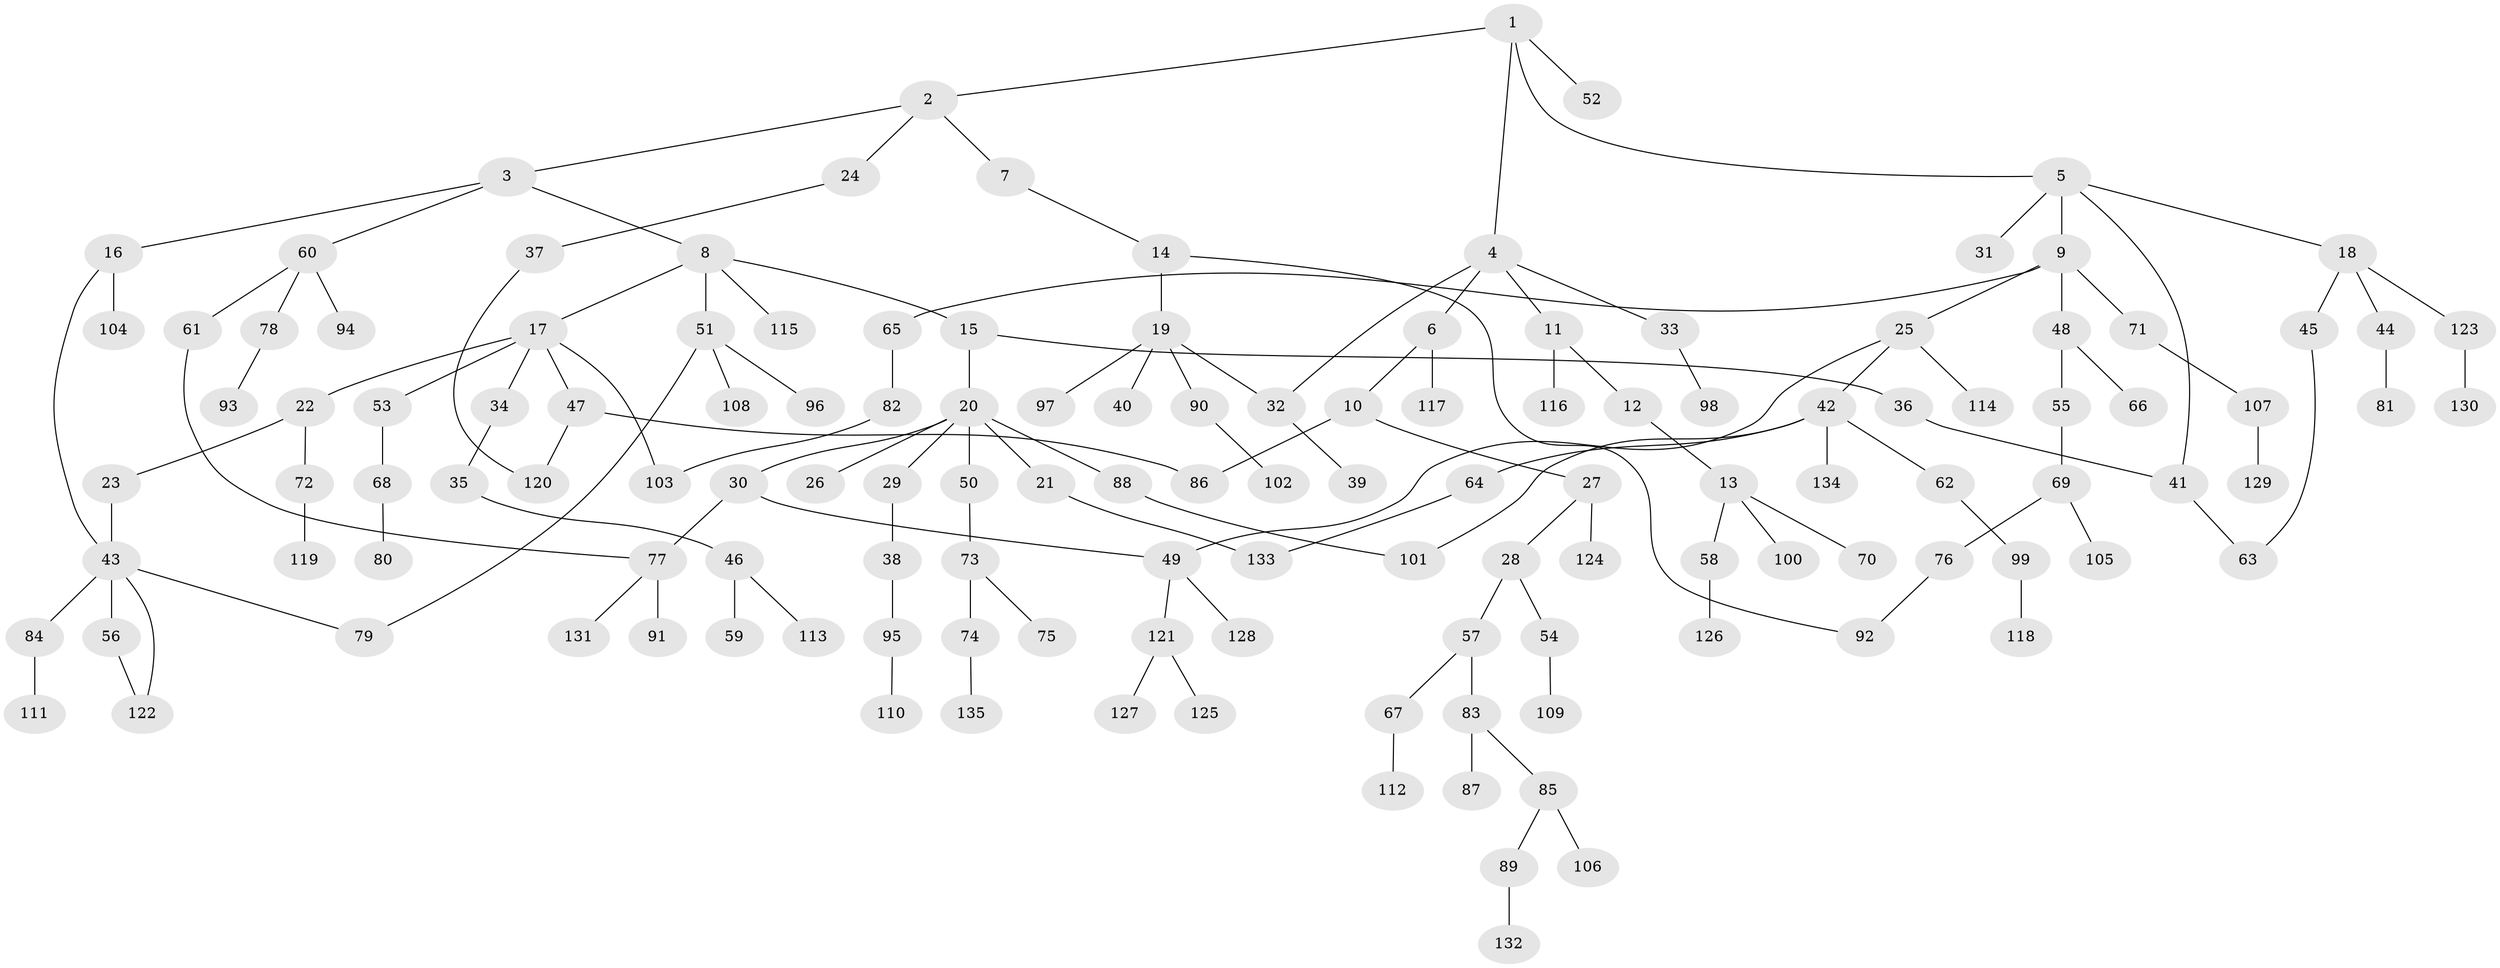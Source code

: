 // coarse degree distribution, {7: 0.03296703296703297, 4: 0.08791208791208792, 6: 0.02197802197802198, 3: 0.13186813186813187, 5: 0.04395604395604396, 2: 0.25274725274725274, 1: 0.42857142857142855}
// Generated by graph-tools (version 1.1) at 2025/23/03/03/25 07:23:34]
// undirected, 135 vertices, 148 edges
graph export_dot {
graph [start="1"]
  node [color=gray90,style=filled];
  1;
  2;
  3;
  4;
  5;
  6;
  7;
  8;
  9;
  10;
  11;
  12;
  13;
  14;
  15;
  16;
  17;
  18;
  19;
  20;
  21;
  22;
  23;
  24;
  25;
  26;
  27;
  28;
  29;
  30;
  31;
  32;
  33;
  34;
  35;
  36;
  37;
  38;
  39;
  40;
  41;
  42;
  43;
  44;
  45;
  46;
  47;
  48;
  49;
  50;
  51;
  52;
  53;
  54;
  55;
  56;
  57;
  58;
  59;
  60;
  61;
  62;
  63;
  64;
  65;
  66;
  67;
  68;
  69;
  70;
  71;
  72;
  73;
  74;
  75;
  76;
  77;
  78;
  79;
  80;
  81;
  82;
  83;
  84;
  85;
  86;
  87;
  88;
  89;
  90;
  91;
  92;
  93;
  94;
  95;
  96;
  97;
  98;
  99;
  100;
  101;
  102;
  103;
  104;
  105;
  106;
  107;
  108;
  109;
  110;
  111;
  112;
  113;
  114;
  115;
  116;
  117;
  118;
  119;
  120;
  121;
  122;
  123;
  124;
  125;
  126;
  127;
  128;
  129;
  130;
  131;
  132;
  133;
  134;
  135;
  1 -- 2;
  1 -- 4;
  1 -- 5;
  1 -- 52;
  2 -- 3;
  2 -- 7;
  2 -- 24;
  3 -- 8;
  3 -- 16;
  3 -- 60;
  4 -- 6;
  4 -- 11;
  4 -- 33;
  4 -- 32;
  5 -- 9;
  5 -- 18;
  5 -- 31;
  5 -- 41;
  6 -- 10;
  6 -- 117;
  7 -- 14;
  8 -- 15;
  8 -- 17;
  8 -- 51;
  8 -- 115;
  9 -- 25;
  9 -- 48;
  9 -- 65;
  9 -- 71;
  10 -- 27;
  10 -- 86;
  11 -- 12;
  11 -- 116;
  12 -- 13;
  13 -- 58;
  13 -- 70;
  13 -- 100;
  14 -- 19;
  14 -- 92;
  15 -- 20;
  15 -- 36;
  16 -- 104;
  16 -- 43;
  17 -- 22;
  17 -- 34;
  17 -- 47;
  17 -- 53;
  17 -- 103;
  18 -- 44;
  18 -- 45;
  18 -- 123;
  19 -- 32;
  19 -- 40;
  19 -- 90;
  19 -- 97;
  20 -- 21;
  20 -- 26;
  20 -- 29;
  20 -- 30;
  20 -- 50;
  20 -- 88;
  21 -- 133;
  22 -- 23;
  22 -- 72;
  23 -- 43;
  24 -- 37;
  25 -- 42;
  25 -- 49;
  25 -- 114;
  27 -- 28;
  27 -- 124;
  28 -- 54;
  28 -- 57;
  29 -- 38;
  30 -- 77;
  30 -- 49;
  32 -- 39;
  33 -- 98;
  34 -- 35;
  35 -- 46;
  36 -- 41;
  37 -- 120;
  38 -- 95;
  41 -- 63;
  42 -- 62;
  42 -- 64;
  42 -- 101;
  42 -- 134;
  43 -- 56;
  43 -- 79;
  43 -- 84;
  43 -- 122;
  44 -- 81;
  45 -- 63;
  46 -- 59;
  46 -- 113;
  47 -- 86;
  47 -- 120;
  48 -- 55;
  48 -- 66;
  49 -- 121;
  49 -- 128;
  50 -- 73;
  51 -- 96;
  51 -- 108;
  51 -- 79;
  53 -- 68;
  54 -- 109;
  55 -- 69;
  56 -- 122;
  57 -- 67;
  57 -- 83;
  58 -- 126;
  60 -- 61;
  60 -- 78;
  60 -- 94;
  61 -- 77;
  62 -- 99;
  64 -- 133;
  65 -- 82;
  67 -- 112;
  68 -- 80;
  69 -- 76;
  69 -- 105;
  71 -- 107;
  72 -- 119;
  73 -- 74;
  73 -- 75;
  74 -- 135;
  76 -- 92;
  77 -- 91;
  77 -- 131;
  78 -- 93;
  82 -- 103;
  83 -- 85;
  83 -- 87;
  84 -- 111;
  85 -- 89;
  85 -- 106;
  88 -- 101;
  89 -- 132;
  90 -- 102;
  95 -- 110;
  99 -- 118;
  107 -- 129;
  121 -- 125;
  121 -- 127;
  123 -- 130;
}
